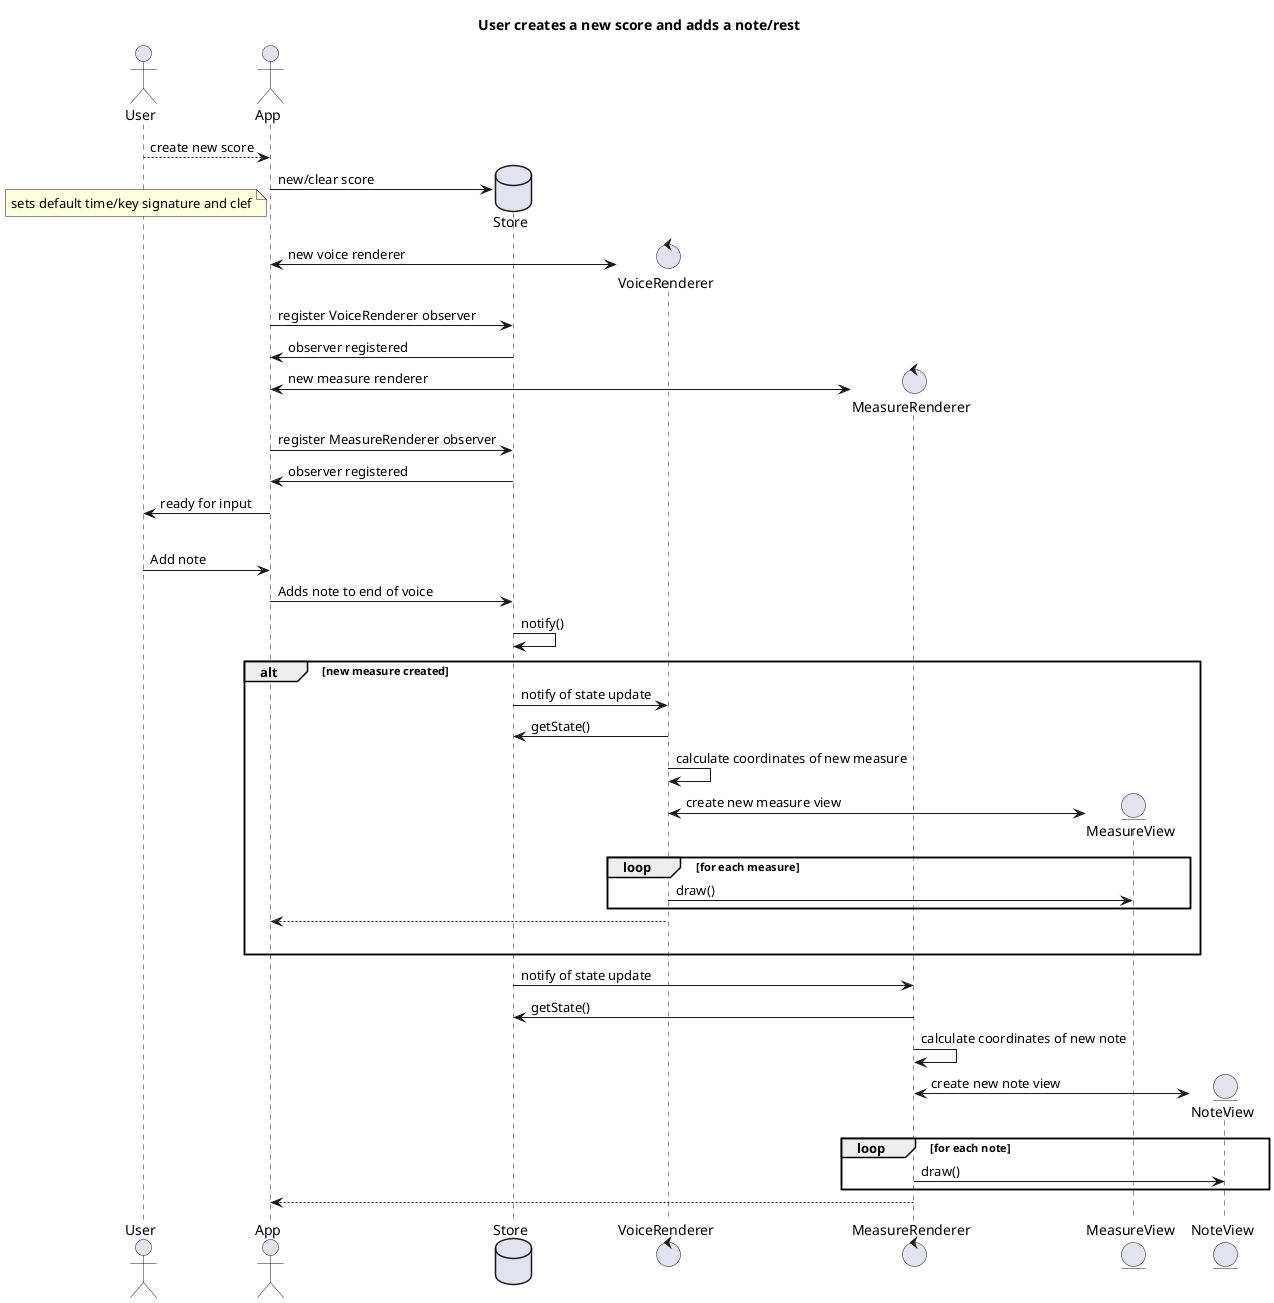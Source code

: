 @startuml

title "User creates a new score and adds a note/rest"

actor User
actor App

User --> App : create new score

create database Store
App -> Store : new/clear score
note left: sets default time/key signature and clef

' create control ScoreRenderer
' App <-> ScoreRenderer : new score renderer
' App -> Store : register ScoreRenderer observer
' Store -> App : observer registered

create control VoiceRenderer
App <-> VoiceRenderer : new voice renderer
App -> Store : register VoiceRenderer observer
Store -> App : observer registered

create control MeasureRenderer
App <-> MeasureRenderer : new measure renderer
App -> Store : register MeasureRenderer observer
Store -> App : observer registered

App -> User : ready for input

|||

User -> App : Add note
App -> Store : Adds note to end of voice
Store -> Store : notify()

alt new measure created
    Store -> VoiceRenderer : notify of state update
    VoiceRenderer -> Store : getState()
    VoiceRenderer -> VoiceRenderer : calculate coordinates of new measure
    create entity MeasureView
    VoiceRenderer <-> MeasureView : create new measure view
    loop for each measure
        VoiceRenderer -> MeasureView : draw()
    end
    VoiceRenderer --> App
    |||
end

Store -> MeasureRenderer : notify of state update
MeasureRenderer -> Store : getState()
MeasureRenderer -> MeasureRenderer : calculate coordinates of new note
create entity NoteView
MeasureRenderer <-> NoteView : create new note view
loop for each note
    MeasureRenderer -> NoteView : draw()
end
MeasureRenderer --> App

@enduml
